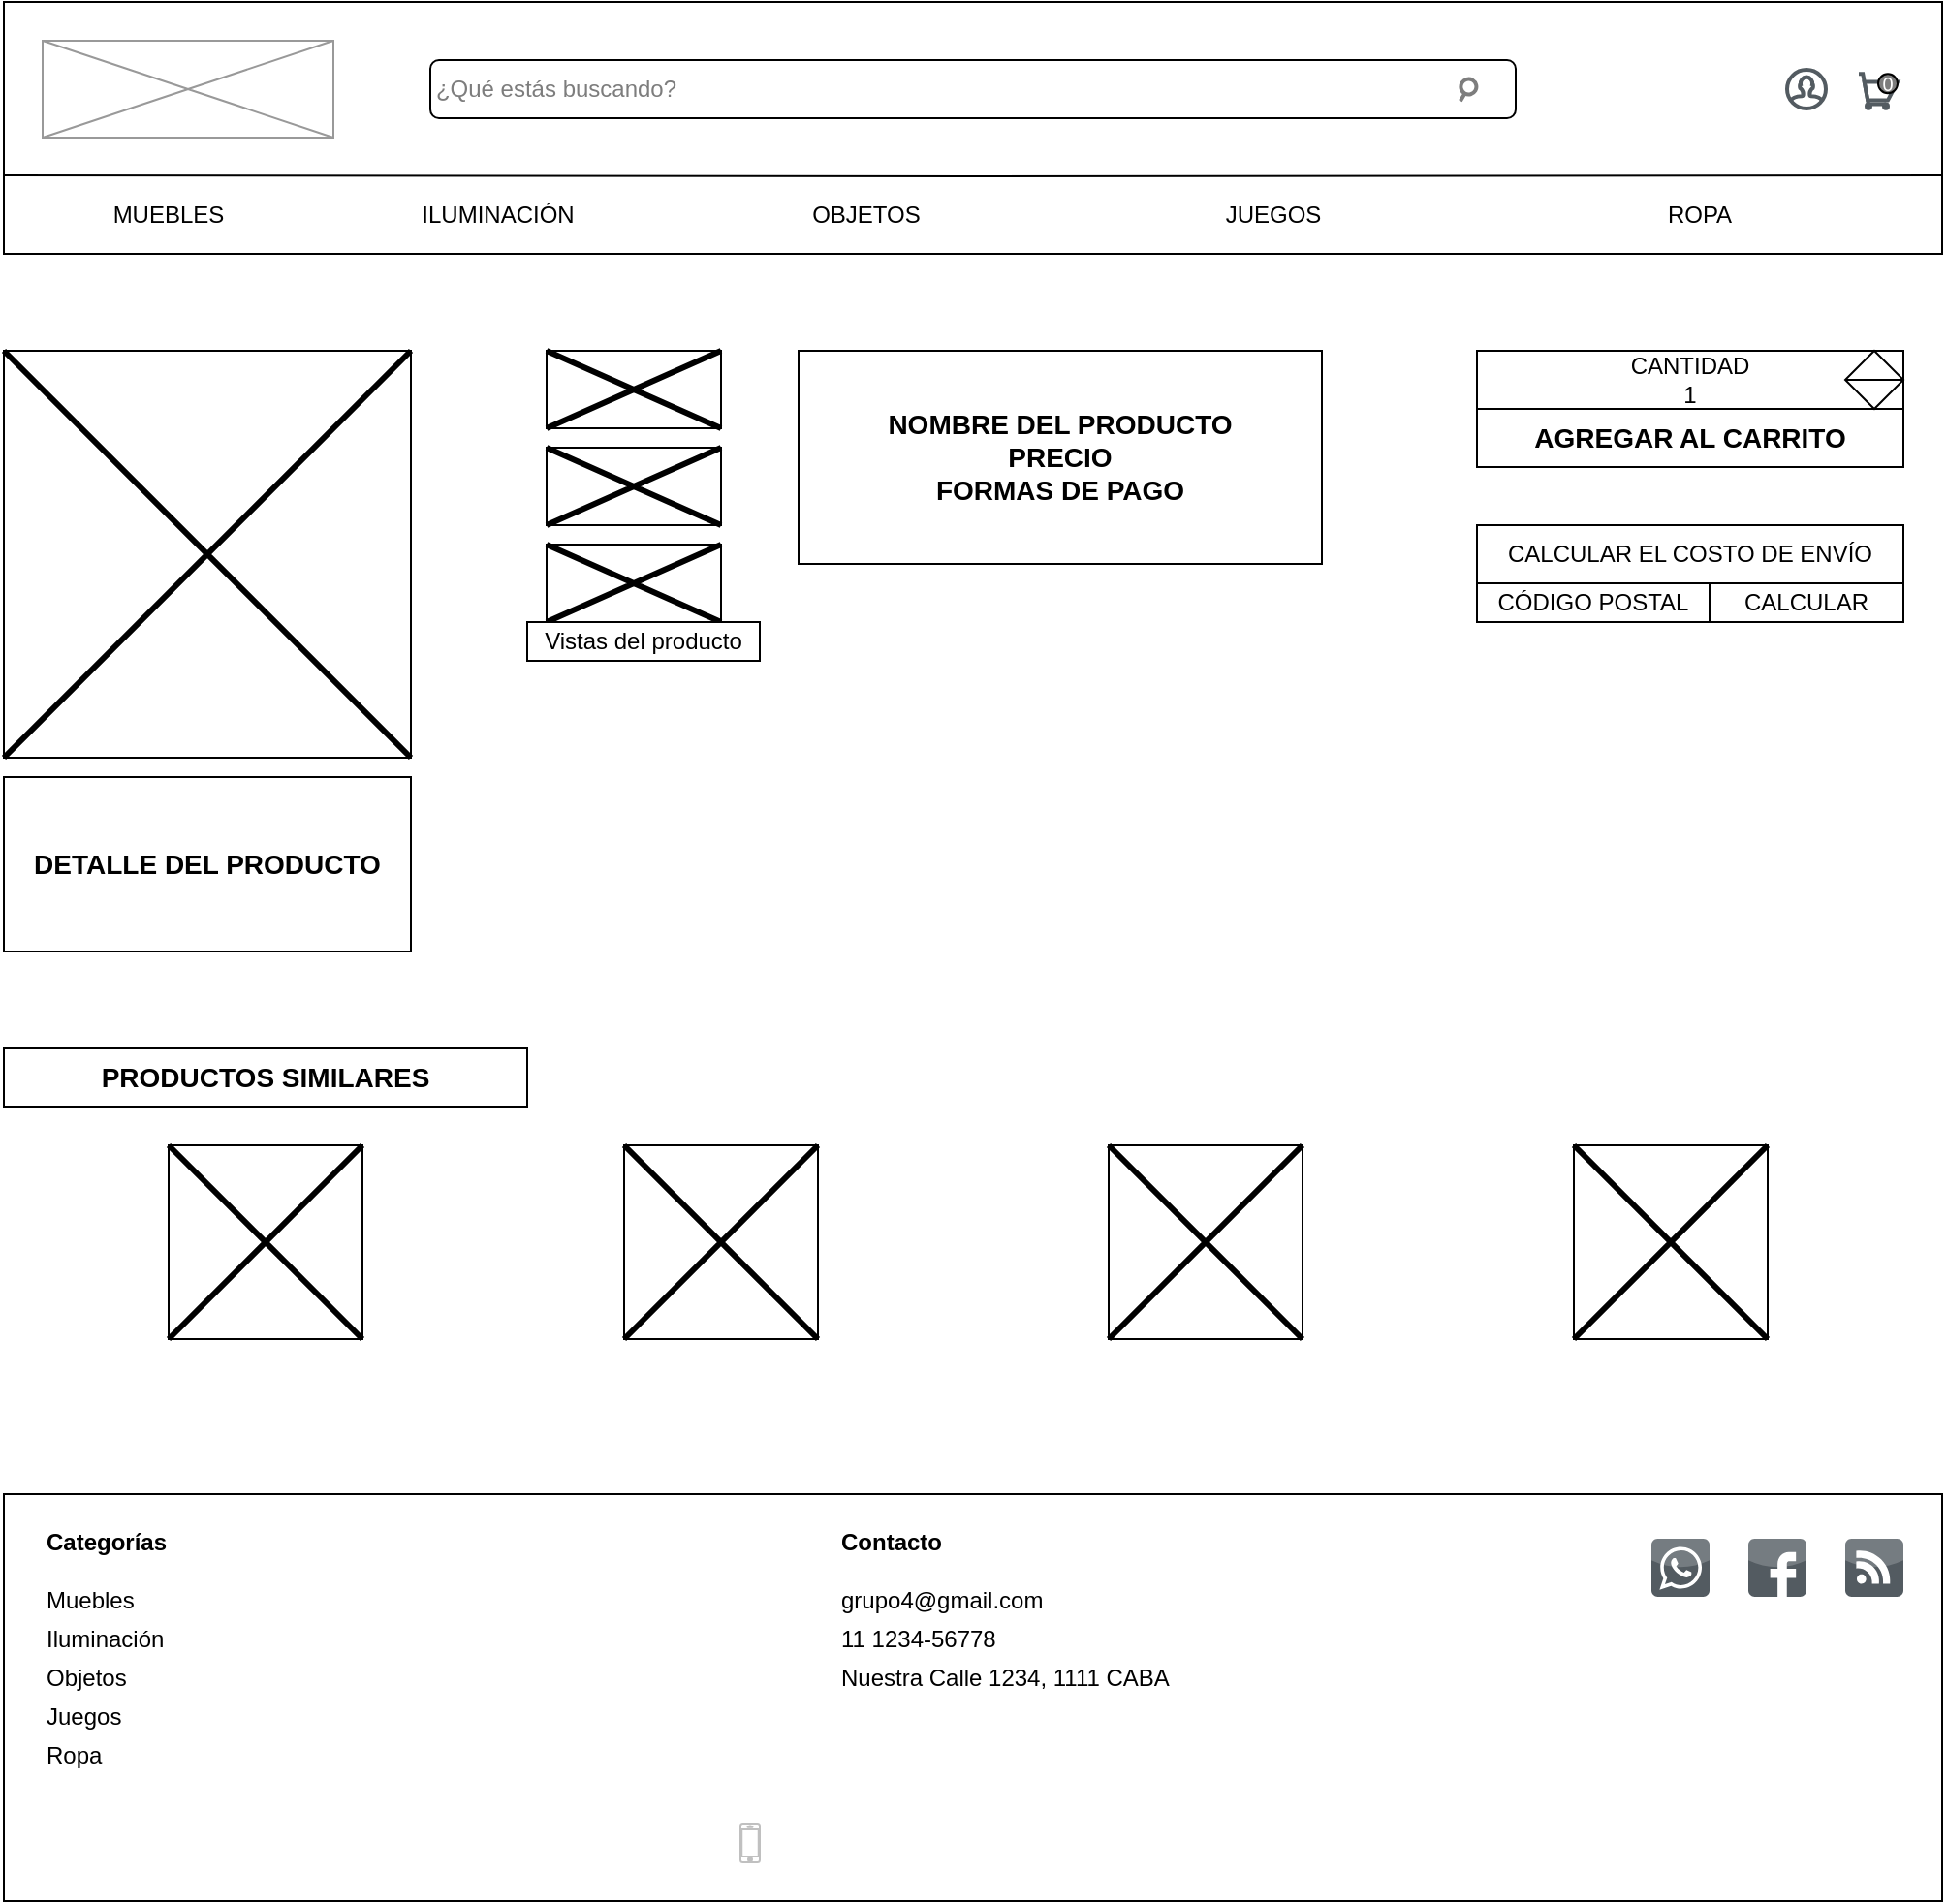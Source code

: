 <mxfile version="20.0.1" type="device"><diagram id="uW7u7Zsx8n6kEOl5035_" name="Page-1"><mxGraphModel dx="1108" dy="425" grid="1" gridSize="10" guides="1" tooltips="1" connect="1" arrows="1" fold="1" page="1" pageScale="1" pageWidth="1600" pageHeight="1200" math="0" shadow="0"><root><mxCell id="0"/><mxCell id="1" parent="0"/><mxCell id="MBPSToM_jYrUbF7GJNlZ-1" value="" style="rounded=0;whiteSpace=wrap;html=1;" parent="1" vertex="1"><mxGeometry x="20" y="20" width="1000" height="130" as="geometry"/></mxCell><mxCell id="MBPSToM_jYrUbF7GJNlZ-2" value="" style="endArrow=none;html=1;rounded=0;exitX=0;exitY=0.75;exitDx=0;exitDy=0;entryX=1;entryY=0.75;entryDx=0;entryDy=0;" parent="1" edge="1"><mxGeometry width="50" height="50" relative="1" as="geometry"><mxPoint x="20" y="109.5" as="sourcePoint"/><mxPoint x="1020" y="109.5" as="targetPoint"/><Array as="points"><mxPoint x="520" y="110"/></Array></mxGeometry></mxCell><mxCell id="MBPSToM_jYrUbF7GJNlZ-3" value="" style="verticalLabelPosition=bottom;shadow=0;dashed=0;align=center;html=1;verticalAlign=top;strokeWidth=1;shape=mxgraph.mockup.graphics.simpleIcon;strokeColor=#999999;" parent="1" vertex="1"><mxGeometry x="40" y="40" width="150" height="50" as="geometry"/></mxCell><mxCell id="MBPSToM_jYrUbF7GJNlZ-5" value="" style="rounded=1;whiteSpace=wrap;html=1;" parent="1" vertex="1"><mxGeometry x="240" y="50" width="560" height="30" as="geometry"/></mxCell><mxCell id="MBPSToM_jYrUbF7GJNlZ-6" value="&lt;font color=&quot;#7d7d7d&quot;&gt;¿Qué estás buscando?&lt;/font&gt;" style="text;html=1;strokeColor=none;fillColor=none;align=center;verticalAlign=left;whiteSpace=wrap;rounded=0;fontFamily=Helvetica;" parent="1" vertex="1"><mxGeometry x="220" y="43" width="170" height="30" as="geometry"/></mxCell><mxCell id="MBPSToM_jYrUbF7GJNlZ-7" value="" style="html=1;verticalLabelPosition=bottom;align=center;labelBackgroundColor=#ffffff;verticalAlign=top;strokeWidth=2;strokeColor=#535b61;shadow=0;dashed=0;shape=mxgraph.ios7.icons.shopping_cart;fontFamily=Helvetica;" parent="1" vertex="1"><mxGeometry x="977" y="57.13" width="20" height="17.75" as="geometry"/></mxCell><mxCell id="MBPSToM_jYrUbF7GJNlZ-8" value="" style="html=1;verticalLabelPosition=bottom;align=center;labelBackgroundColor=#ffffff;verticalAlign=top;strokeWidth=2;strokeColor=#535b61;shadow=0;dashed=0;shape=mxgraph.ios7.icons.user;fontFamily=Helvetica;" parent="1" vertex="1"><mxGeometry x="940" y="55" width="20" height="20" as="geometry"/></mxCell><mxCell id="c_yE67asiVKya4BYkcYL-1" value="MUEBLES" style="text;html=1;strokeColor=none;fillColor=none;align=center;verticalAlign=middle;whiteSpace=wrap;rounded=0;" parent="1" vertex="1"><mxGeometry x="40" y="120" width="130" height="20" as="geometry"/></mxCell><mxCell id="c_yE67asiVKya4BYkcYL-3" value="ILUMINACIÓN" style="text;html=1;strokeColor=none;fillColor=none;align=center;verticalAlign=middle;whiteSpace=wrap;rounded=0;" parent="1" vertex="1"><mxGeometry x="210" y="120" width="130" height="20" as="geometry"/></mxCell><mxCell id="c_yE67asiVKya4BYkcYL-4" value="OBJETOS" style="text;html=1;strokeColor=none;fillColor=none;align=center;verticalAlign=middle;whiteSpace=wrap;rounded=0;" parent="1" vertex="1"><mxGeometry x="400" y="120" width="130" height="20" as="geometry"/></mxCell><mxCell id="c_yE67asiVKya4BYkcYL-5" value="JUEGOS" style="text;html=1;strokeColor=none;fillColor=none;align=center;verticalAlign=middle;whiteSpace=wrap;rounded=0;" parent="1" vertex="1"><mxGeometry x="610" y="120" width="130" height="20" as="geometry"/></mxCell><mxCell id="Vf3jZz8WEpiIptkJzm5_-19" value="" style="group" parent="1" vertex="1" connectable="0"><mxGeometry x="20" y="790" width="1000" height="210" as="geometry"/></mxCell><mxCell id="c_yE67asiVKya4BYkcYL-7" value="" style="rounded=0;whiteSpace=wrap;html=1;" parent="Vf3jZz8WEpiIptkJzm5_-19" vertex="1"><mxGeometry width="1000" height="210" as="geometry"/></mxCell><mxCell id="c_yE67asiVKya4BYkcYL-9" value="" style="dashed=0;outlineConnect=0;html=1;align=center;labelPosition=center;verticalLabelPosition=bottom;verticalAlign=top;shape=mxgraph.webicons.whatsapp;fillColor=#535b61" parent="Vf3jZz8WEpiIptkJzm5_-19" vertex="1"><mxGeometry x="850" y="23" width="30" height="30" as="geometry"/></mxCell><mxCell id="c_yE67asiVKya4BYkcYL-10" value="" style="dashed=0;outlineConnect=0;html=1;align=center;labelPosition=center;verticalLabelPosition=bottom;verticalAlign=top;shape=mxgraph.webicons.feed;fillColor=#535b61" parent="Vf3jZz8WEpiIptkJzm5_-19" vertex="1"><mxGeometry x="950" y="23" width="30" height="30" as="geometry"/></mxCell><mxCell id="c_yE67asiVKya4BYkcYL-11" value="" style="dashed=0;outlineConnect=0;html=1;align=center;labelPosition=center;verticalLabelPosition=bottom;verticalAlign=top;shape=mxgraph.webicons.facebook;fillColor=#535b61" parent="Vf3jZz8WEpiIptkJzm5_-19" vertex="1"><mxGeometry x="900" y="23" width="30" height="30" as="geometry"/></mxCell><mxCell id="c_yE67asiVKya4BYkcYL-14" value="Muebles" style="text;html=1;strokeColor=none;fillColor=none;align=left;verticalAlign=middle;whiteSpace=wrap;rounded=0;" parent="Vf3jZz8WEpiIptkJzm5_-19" vertex="1"><mxGeometry x="20" y="50" width="130" height="10" as="geometry"/></mxCell><mxCell id="c_yE67asiVKya4BYkcYL-15" value="Juegos" style="text;html=1;strokeColor=none;fillColor=none;align=left;verticalAlign=middle;whiteSpace=wrap;rounded=0;" parent="Vf3jZz8WEpiIptkJzm5_-19" vertex="1"><mxGeometry x="20" y="110" width="130" height="10" as="geometry"/></mxCell><mxCell id="c_yE67asiVKya4BYkcYL-16" value="Iluminación" style="text;html=1;strokeColor=none;fillColor=none;align=left;verticalAlign=middle;whiteSpace=wrap;rounded=0;" parent="Vf3jZz8WEpiIptkJzm5_-19" vertex="1"><mxGeometry x="20" y="70" width="130" height="10" as="geometry"/></mxCell><mxCell id="c_yE67asiVKya4BYkcYL-17" value="Objetos" style="text;html=1;strokeColor=none;fillColor=none;align=left;verticalAlign=middle;whiteSpace=wrap;rounded=0;" parent="Vf3jZz8WEpiIptkJzm5_-19" vertex="1"><mxGeometry x="20" y="90" width="130" height="10" as="geometry"/></mxCell><mxCell id="c_yE67asiVKya4BYkcYL-18" value="Ropa" style="text;html=1;strokeColor=none;fillColor=none;align=left;verticalAlign=middle;whiteSpace=wrap;rounded=0;" parent="Vf3jZz8WEpiIptkJzm5_-19" vertex="1"><mxGeometry x="20" y="130" width="130" height="10" as="geometry"/></mxCell><mxCell id="c_yE67asiVKya4BYkcYL-19" value="&lt;b&gt;Categorías&lt;/b&gt;" style="text;html=1;strokeColor=none;fillColor=none;align=left;verticalAlign=middle;whiteSpace=wrap;rounded=0;" parent="Vf3jZz8WEpiIptkJzm5_-19" vertex="1"><mxGeometry x="20" y="10" width="120" height="30" as="geometry"/></mxCell><mxCell id="c_yE67asiVKya4BYkcYL-20" value="&lt;b&gt;Contacto&lt;/b&gt;" style="text;html=1;strokeColor=none;fillColor=none;align=left;verticalAlign=middle;whiteSpace=wrap;rounded=0;" parent="Vf3jZz8WEpiIptkJzm5_-19" vertex="1"><mxGeometry x="430" y="10" width="120" height="30" as="geometry"/></mxCell><mxCell id="c_yE67asiVKya4BYkcYL-22" value="Nuestra Calle 1234, 1111 CABA" style="text;html=1;strokeColor=none;fillColor=none;align=left;verticalAlign=middle;whiteSpace=wrap;rounded=0;" parent="Vf3jZz8WEpiIptkJzm5_-19" vertex="1"><mxGeometry x="430" y="90" width="199" height="10" as="geometry"/></mxCell><mxCell id="c_yE67asiVKya4BYkcYL-23" value="grupo4@gmail.com" style="text;html=1;strokeColor=none;fillColor=none;align=left;verticalAlign=middle;whiteSpace=wrap;rounded=0;" parent="Vf3jZz8WEpiIptkJzm5_-19" vertex="1"><mxGeometry x="430" y="50" width="130" height="10" as="geometry"/></mxCell><mxCell id="c_yE67asiVKya4BYkcYL-24" value="11 1234-56778" style="text;html=1;strokeColor=none;fillColor=none;align=left;verticalAlign=middle;whiteSpace=wrap;rounded=0;" parent="Vf3jZz8WEpiIptkJzm5_-19" vertex="1"><mxGeometry x="430" y="70" width="130" height="10" as="geometry"/></mxCell><mxCell id="c_yE67asiVKya4BYkcYL-6" value="ROPA" style="text;html=1;strokeColor=none;fillColor=none;align=center;verticalAlign=middle;whiteSpace=wrap;rounded=0;" parent="1" vertex="1"><mxGeometry x="830" y="120" width="130" height="20" as="geometry"/></mxCell><mxCell id="6P5FC4eKNZ7RSgbgbHv8-1" value="" style="html=1;verticalLabelPosition=bottom;align=center;labelBackgroundColor=#ffffff;verticalAlign=top;strokeWidth=2;strokeColor=#7D7D7D;shadow=0;dashed=0;shape=mxgraph.ios7.icons.looking_glass;rotation=75;" parent="1" vertex="1"><mxGeometry x="770" y="60" width="10" height="10" as="geometry"/></mxCell><mxCell id="6P5FC4eKNZ7RSgbgbHv8-9" value="" style="html=1;verticalLabelPosition=bottom;labelBackgroundColor=#ffffff;verticalAlign=top;shadow=0;dashed=0;strokeWidth=1;shape=mxgraph.ios7.misc.iphone;strokeColor=#c0c0c0;" parent="1" vertex="1"><mxGeometry x="400" y="960" width="10" height="20" as="geometry"/></mxCell><mxCell id="l2Oe-1o3iULqUfJCSOdp-1" value="&lt;font style=&quot;font-size: 10px;&quot; color=&quot;#ffffff&quot;&gt;0&lt;/font&gt;" style="ellipse;whiteSpace=wrap;html=1;aspect=fixed;fillColor=#7D7D7D;" parent="1" vertex="1"><mxGeometry x="987" y="57.13" width="10" height="10" as="geometry"/></mxCell><mxCell id="WgA5T7K74VWQhj1oXQ6k-1" value="" style="whiteSpace=wrap;html=1;aspect=fixed;" parent="1" vertex="1"><mxGeometry x="20" y="200" width="210" height="210" as="geometry"/></mxCell><mxCell id="WgA5T7K74VWQhj1oXQ6k-2" value="" style="shape=umlDestroy;whiteSpace=wrap;html=1;strokeWidth=3;" parent="1" vertex="1"><mxGeometry x="20" y="200" width="210" height="210" as="geometry"/></mxCell><mxCell id="WgA5T7K74VWQhj1oXQ6k-4" value="" style="rounded=0;whiteSpace=wrap;html=1;" parent="1" vertex="1"><mxGeometry x="300" y="200" width="90" height="40" as="geometry"/></mxCell><mxCell id="WgA5T7K74VWQhj1oXQ6k-5" value="" style="rounded=0;whiteSpace=wrap;html=1;" parent="1" vertex="1"><mxGeometry x="300" y="250" width="90" height="40" as="geometry"/></mxCell><mxCell id="WgA5T7K74VWQhj1oXQ6k-6" value="" style="rounded=0;whiteSpace=wrap;html=1;" parent="1" vertex="1"><mxGeometry x="300" y="300" width="90" height="40" as="geometry"/></mxCell><mxCell id="WgA5T7K74VWQhj1oXQ6k-7" value="" style="shape=umlDestroy;whiteSpace=wrap;html=1;strokeWidth=3;" parent="1" vertex="1"><mxGeometry x="300" y="200" width="90" height="40" as="geometry"/></mxCell><mxCell id="WgA5T7K74VWQhj1oXQ6k-9" value="" style="shape=umlDestroy;whiteSpace=wrap;html=1;strokeWidth=3;" parent="1" vertex="1"><mxGeometry x="300" y="250" width="90" height="40" as="geometry"/></mxCell><mxCell id="WgA5T7K74VWQhj1oXQ6k-10" value="" style="shape=umlDestroy;whiteSpace=wrap;html=1;strokeWidth=3;" parent="1" vertex="1"><mxGeometry x="300" y="300" width="90" height="40" as="geometry"/></mxCell><mxCell id="WgA5T7K74VWQhj1oXQ6k-11" value="Vistas del producto" style="rounded=0;whiteSpace=wrap;html=1;" parent="1" vertex="1"><mxGeometry x="290" y="340" width="120" height="20" as="geometry"/></mxCell><mxCell id="WgA5T7K74VWQhj1oXQ6k-12" value="CANTIDAD&lt;br&gt;1" style="rounded=0;whiteSpace=wrap;html=1;" parent="1" vertex="1"><mxGeometry x="780" y="200" width="220" height="30" as="geometry"/></mxCell><mxCell id="WgA5T7K74VWQhj1oXQ6k-13" value="&lt;font style=&quot;font-size: 14px;&quot;&gt;&lt;b&gt;AGREGAR AL CARRITO&lt;/b&gt;&lt;/font&gt;" style="rounded=0;whiteSpace=wrap;html=1;" parent="1" vertex="1"><mxGeometry x="780" y="230" width="220" height="30" as="geometry"/></mxCell><mxCell id="WgA5T7K74VWQhj1oXQ6k-14" value="&lt;b&gt;&lt;font style=&quot;font-size: 14px;&quot;&gt;NOMBRE DEL PRODUCTO&lt;br&gt;PRECIO&lt;br&gt;FORMAS DE PAGO&lt;/font&gt;&lt;/b&gt;" style="rounded=0;whiteSpace=wrap;html=1;" parent="1" vertex="1"><mxGeometry x="430" y="200" width="270" height="110" as="geometry"/></mxCell><mxCell id="WgA5T7K74VWQhj1oXQ6k-15" value="" style="shape=sortShape;perimeter=rhombusPerimeter;whiteSpace=wrap;html=1;" parent="1" vertex="1"><mxGeometry x="970" y="200" width="30" height="30" as="geometry"/></mxCell><mxCell id="WgA5T7K74VWQhj1oXQ6k-16" value="CALCULAR EL COSTO DE ENVÍO" style="rounded=0;whiteSpace=wrap;html=1;" parent="1" vertex="1"><mxGeometry x="780" y="290" width="220" height="30" as="geometry"/></mxCell><mxCell id="WgA5T7K74VWQhj1oXQ6k-17" value="CÓDIGO POSTAL" style="rounded=0;whiteSpace=wrap;html=1;" parent="1" vertex="1"><mxGeometry x="780" y="320" width="120" height="20" as="geometry"/></mxCell><mxCell id="WgA5T7K74VWQhj1oXQ6k-18" value="CALCULAR" style="rounded=0;whiteSpace=wrap;html=1;" parent="1" vertex="1"><mxGeometry x="900" y="320" width="100" height="20" as="geometry"/></mxCell><mxCell id="WgA5T7K74VWQhj1oXQ6k-19" value="&lt;b&gt;&lt;font style=&quot;font-size: 14px;&quot;&gt;PRODUCTOS SIMILARES&lt;/font&gt;&lt;/b&gt;" style="rounded=0;whiteSpace=wrap;html=1;" parent="1" vertex="1"><mxGeometry x="20" y="560" width="270" height="30" as="geometry"/></mxCell><mxCell id="WgA5T7K74VWQhj1oXQ6k-20" value="" style="whiteSpace=wrap;html=1;aspect=fixed;fontSize=14;" parent="1" vertex="1"><mxGeometry x="105" y="610" width="100" height="100" as="geometry"/></mxCell><mxCell id="WgA5T7K74VWQhj1oXQ6k-21" value="" style="whiteSpace=wrap;html=1;aspect=fixed;fontSize=14;" parent="1" vertex="1"><mxGeometry x="340" y="610" width="100" height="100" as="geometry"/></mxCell><mxCell id="WgA5T7K74VWQhj1oXQ6k-22" value="" style="whiteSpace=wrap;html=1;aspect=fixed;fontSize=14;" parent="1" vertex="1"><mxGeometry x="590" y="610" width="100" height="100" as="geometry"/></mxCell><mxCell id="WgA5T7K74VWQhj1oXQ6k-23" value="" style="whiteSpace=wrap;html=1;aspect=fixed;fontSize=14;" parent="1" vertex="1"><mxGeometry x="830" y="610" width="100" height="100" as="geometry"/></mxCell><mxCell id="WgA5T7K74VWQhj1oXQ6k-24" value="" style="shape=umlDestroy;whiteSpace=wrap;html=1;strokeWidth=3;fontSize=14;" parent="1" vertex="1"><mxGeometry x="340" y="610" width="100" height="100" as="geometry"/></mxCell><mxCell id="WgA5T7K74VWQhj1oXQ6k-25" value="" style="shape=umlDestroy;whiteSpace=wrap;html=1;strokeWidth=3;fontSize=14;" parent="1" vertex="1"><mxGeometry x="590" y="610" width="100" height="100" as="geometry"/></mxCell><mxCell id="WgA5T7K74VWQhj1oXQ6k-26" value="" style="shape=umlDestroy;whiteSpace=wrap;html=1;strokeWidth=3;fontSize=14;" parent="1" vertex="1"><mxGeometry x="105" y="610" width="100" height="100" as="geometry"/></mxCell><mxCell id="WgA5T7K74VWQhj1oXQ6k-27" value="" style="shape=umlDestroy;whiteSpace=wrap;html=1;strokeWidth=3;fontSize=14;" parent="1" vertex="1"><mxGeometry x="830" y="610" width="100" height="100" as="geometry"/></mxCell><mxCell id="uqbcHyr9RevkLY2Brrxm-2" value="&lt;b&gt;&lt;font style=&quot;font-size: 14px;&quot;&gt;DETALLE DEL PRODUCTO&lt;/font&gt;&lt;/b&gt;" style="rounded=0;whiteSpace=wrap;html=1;" vertex="1" parent="1"><mxGeometry x="20" y="420" width="210" height="90" as="geometry"/></mxCell></root></mxGraphModel></diagram></mxfile>